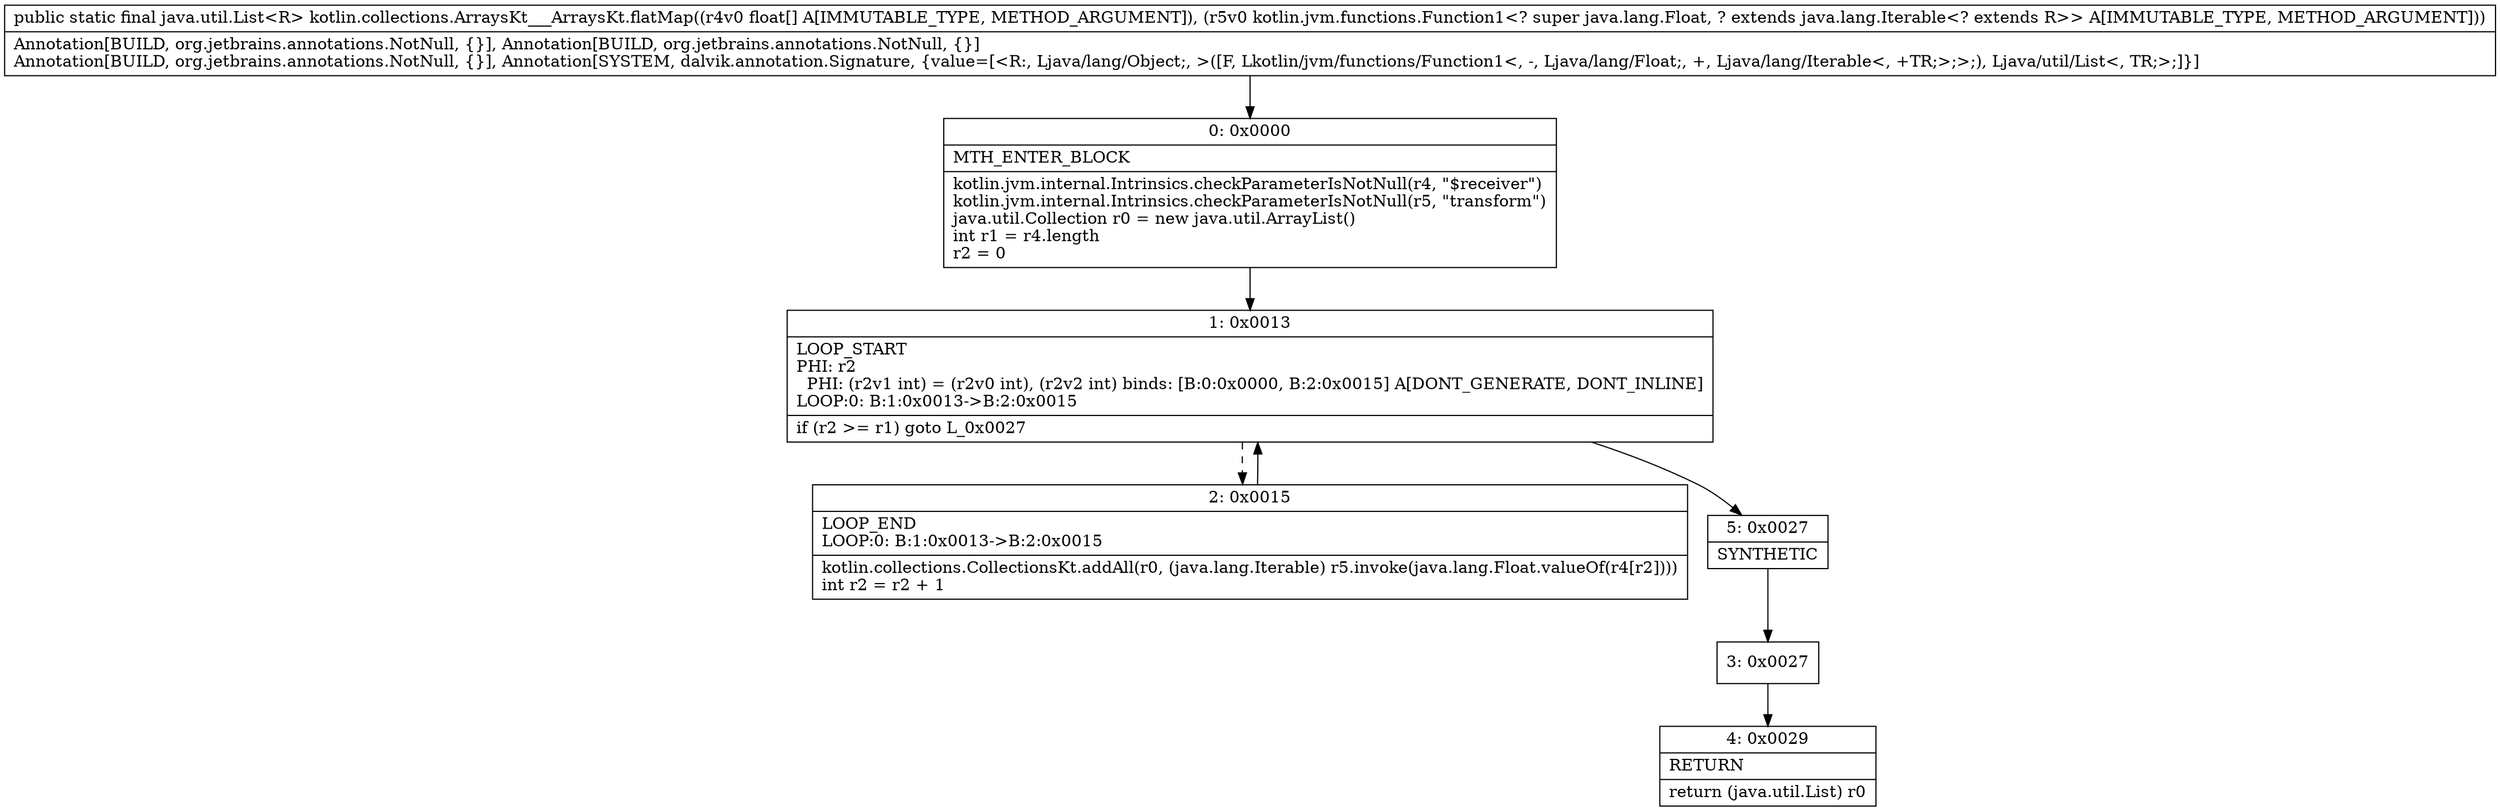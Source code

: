 digraph "CFG forkotlin.collections.ArraysKt___ArraysKt.flatMap([FLkotlin\/jvm\/functions\/Function1;)Ljava\/util\/List;" {
Node_0 [shape=record,label="{0\:\ 0x0000|MTH_ENTER_BLOCK\l|kotlin.jvm.internal.Intrinsics.checkParameterIsNotNull(r4, \"$receiver\")\lkotlin.jvm.internal.Intrinsics.checkParameterIsNotNull(r5, \"transform\")\ljava.util.Collection r0 = new java.util.ArrayList()\lint r1 = r4.length\lr2 = 0\l}"];
Node_1 [shape=record,label="{1\:\ 0x0013|LOOP_START\lPHI: r2 \l  PHI: (r2v1 int) = (r2v0 int), (r2v2 int) binds: [B:0:0x0000, B:2:0x0015] A[DONT_GENERATE, DONT_INLINE]\lLOOP:0: B:1:0x0013\-\>B:2:0x0015\l|if (r2 \>= r1) goto L_0x0027\l}"];
Node_2 [shape=record,label="{2\:\ 0x0015|LOOP_END\lLOOP:0: B:1:0x0013\-\>B:2:0x0015\l|kotlin.collections.CollectionsKt.addAll(r0, (java.lang.Iterable) r5.invoke(java.lang.Float.valueOf(r4[r2])))\lint r2 = r2 + 1\l}"];
Node_3 [shape=record,label="{3\:\ 0x0027}"];
Node_4 [shape=record,label="{4\:\ 0x0029|RETURN\l|return (java.util.List) r0\l}"];
Node_5 [shape=record,label="{5\:\ 0x0027|SYNTHETIC\l}"];
MethodNode[shape=record,label="{public static final java.util.List\<R\> kotlin.collections.ArraysKt___ArraysKt.flatMap((r4v0 float[] A[IMMUTABLE_TYPE, METHOD_ARGUMENT]), (r5v0 kotlin.jvm.functions.Function1\<? super java.lang.Float, ? extends java.lang.Iterable\<? extends R\>\> A[IMMUTABLE_TYPE, METHOD_ARGUMENT]))  | Annotation[BUILD, org.jetbrains.annotations.NotNull, \{\}], Annotation[BUILD, org.jetbrains.annotations.NotNull, \{\}]\lAnnotation[BUILD, org.jetbrains.annotations.NotNull, \{\}], Annotation[SYSTEM, dalvik.annotation.Signature, \{value=[\<R:, Ljava\/lang\/Object;, \>([F, Lkotlin\/jvm\/functions\/Function1\<, \-, Ljava\/lang\/Float;, +, Ljava\/lang\/Iterable\<, +TR;\>;\>;), Ljava\/util\/List\<, TR;\>;]\}]\l}"];
MethodNode -> Node_0;
Node_0 -> Node_1;
Node_1 -> Node_2[style=dashed];
Node_1 -> Node_5;
Node_2 -> Node_1;
Node_3 -> Node_4;
Node_5 -> Node_3;
}


